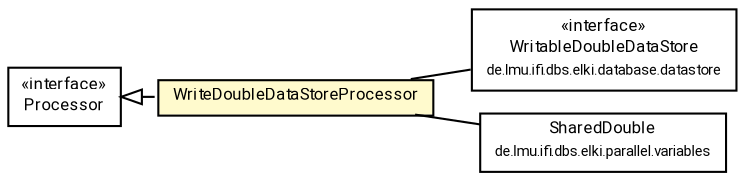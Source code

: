 #!/usr/local/bin/dot
#
# Class diagram 
# Generated by UMLGraph version R5_7_2-60-g0e99a6 (http://www.spinellis.gr/umlgraph/)
#

digraph G {
	graph [fontnames="svg"]
	edge [fontname="Roboto",fontsize=7,labelfontname="Roboto",labelfontsize=7,color="black"];
	node [fontname="Roboto",fontcolor="black",fontsize=8,shape=plaintext,margin=0,width=0,height=0];
	nodesep=0.15;
	ranksep=0.25;
	rankdir=LR;
	// de.lmu.ifi.dbs.elki.database.datastore.WritableDoubleDataStore
	c10967343 [label=<<table title="de.lmu.ifi.dbs.elki.database.datastore.WritableDoubleDataStore" border="0" cellborder="1" cellspacing="0" cellpadding="2" href="../../database/datastore/WritableDoubleDataStore.html" target="_parent">
		<tr><td><table border="0" cellspacing="0" cellpadding="1">
		<tr><td align="center" balign="center"> &#171;interface&#187; </td></tr>
		<tr><td align="center" balign="center"> <font face="Roboto">WritableDoubleDataStore</font> </td></tr>
		<tr><td align="center" balign="center"> <font face="Roboto" point-size="7.0">de.lmu.ifi.dbs.elki.database.datastore</font> </td></tr>
		</table></td></tr>
		</table>>, URL="../../database/datastore/WritableDoubleDataStore.html"];
	// de.lmu.ifi.dbs.elki.parallel.variables.SharedDouble
	c10967897 [label=<<table title="de.lmu.ifi.dbs.elki.parallel.variables.SharedDouble" border="0" cellborder="1" cellspacing="0" cellpadding="2" href="../variables/SharedDouble.html" target="_parent">
		<tr><td><table border="0" cellspacing="0" cellpadding="1">
		<tr><td align="center" balign="center"> <font face="Roboto">SharedDouble</font> </td></tr>
		<tr><td align="center" balign="center"> <font face="Roboto" point-size="7.0">de.lmu.ifi.dbs.elki.parallel.variables</font> </td></tr>
		</table></td></tr>
		</table>>, URL="../variables/SharedDouble.html"];
	// de.lmu.ifi.dbs.elki.parallel.processor.Processor
	c10967907 [label=<<table title="de.lmu.ifi.dbs.elki.parallel.processor.Processor" border="0" cellborder="1" cellspacing="0" cellpadding="2" href="Processor.html" target="_parent">
		<tr><td><table border="0" cellspacing="0" cellpadding="1">
		<tr><td align="center" balign="center"> &#171;interface&#187; </td></tr>
		<tr><td align="center" balign="center"> <font face="Roboto">Processor</font> </td></tr>
		</table></td></tr>
		</table>>, URL="Processor.html"];
	// de.lmu.ifi.dbs.elki.parallel.processor.WriteDoubleDataStoreProcessor
	c10967913 [label=<<table title="de.lmu.ifi.dbs.elki.parallel.processor.WriteDoubleDataStoreProcessor" border="0" cellborder="1" cellspacing="0" cellpadding="2" bgcolor="lemonChiffon" href="WriteDoubleDataStoreProcessor.html" target="_parent">
		<tr><td><table border="0" cellspacing="0" cellpadding="1">
		<tr><td align="center" balign="center"> <font face="Roboto">WriteDoubleDataStoreProcessor</font> </td></tr>
		</table></td></tr>
		</table>>, URL="WriteDoubleDataStoreProcessor.html"];
	// de.lmu.ifi.dbs.elki.parallel.processor.WriteDoubleDataStoreProcessor implements de.lmu.ifi.dbs.elki.parallel.processor.Processor
	c10967907 -> c10967913 [arrowtail=empty,style=dashed,dir=back,weight=9];
	// de.lmu.ifi.dbs.elki.parallel.processor.WriteDoubleDataStoreProcessor assoc de.lmu.ifi.dbs.elki.parallel.variables.SharedDouble
	c10967913 -> c10967897 [arrowhead=none,weight=2];
	// de.lmu.ifi.dbs.elki.parallel.processor.WriteDoubleDataStoreProcessor assoc de.lmu.ifi.dbs.elki.database.datastore.WritableDoubleDataStore
	c10967913 -> c10967343 [arrowhead=none,weight=2];
}

